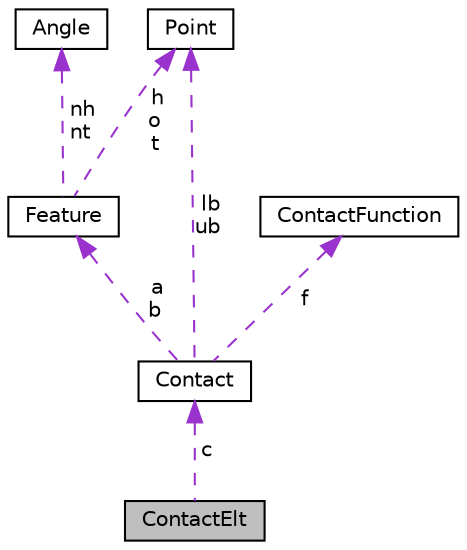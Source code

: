 digraph "ContactElt"
{
 // LATEX_PDF_SIZE
  edge [fontname="Helvetica",fontsize="10",labelfontname="Helvetica",labelfontsize="10"];
  node [fontname="Helvetica",fontsize="10",shape=record];
  Node1 [label="ContactElt",height=0.2,width=0.4,color="black", fillcolor="grey75", style="filled", fontcolor="black",tooltip=" "];
  Node2 -> Node1 [dir="back",color="darkorchid3",fontsize="10",style="dashed",label=" c" ,fontname="Helvetica"];
  Node2 [label="Contact",height=0.2,width=0.4,color="black", fillcolor="white", style="filled",URL="$dd/d2a/class_contact.html",tooltip=" "];
  Node3 -> Node2 [dir="back",color="darkorchid3",fontsize="10",style="dashed",label=" a\nb" ,fontname="Helvetica"];
  Node3 [label="Feature",height=0.2,width=0.4,color="black", fillcolor="white", style="filled",URL="$d7/d76/class_feature.html",tooltip=" "];
  Node4 -> Node3 [dir="back",color="darkorchid3",fontsize="10",style="dashed",label=" nh\nnt" ,fontname="Helvetica"];
  Node4 [label="Angle",height=0.2,width=0.4,color="black", fillcolor="white", style="filled",URL="$d2/d39/class_angle.html",tooltip=" "];
  Node5 -> Node3 [dir="back",color="darkorchid3",fontsize="10",style="dashed",label=" h\no\nt" ,fontname="Helvetica"];
  Node5 [label="Point",height=0.2,width=0.4,color="black", fillcolor="white", style="filled",URL="$d0/d69/class_point.html",tooltip=" "];
  Node6 -> Node2 [dir="back",color="darkorchid3",fontsize="10",style="dashed",label=" f" ,fontname="Helvetica"];
  Node6 [label="ContactFunction",height=0.2,width=0.4,color="black", fillcolor="white", style="filled",URL="$d2/d41/class_contact_function.html",tooltip=" "];
  Node5 -> Node2 [dir="back",color="darkorchid3",fontsize="10",style="dashed",label=" lb\nub" ,fontname="Helvetica"];
}
